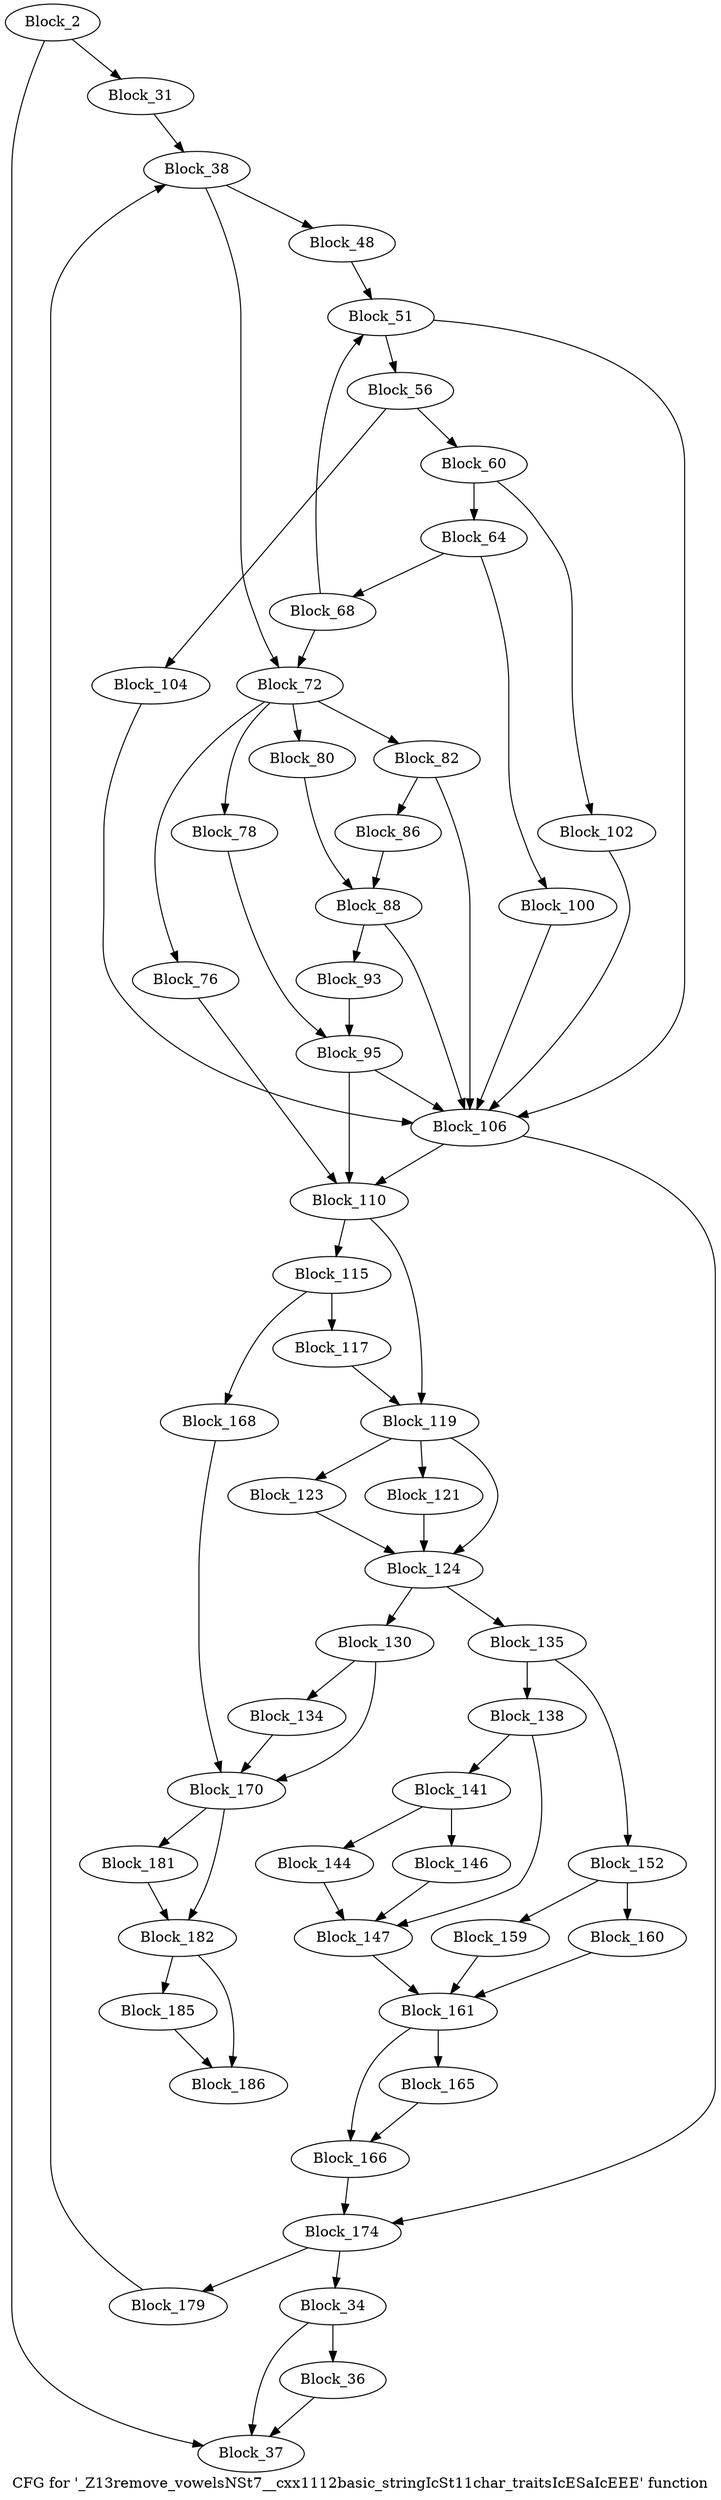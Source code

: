 digraph "CFG for '_Z13remove_vowelsNSt7__cxx1112basic_stringIcSt11char_traitsIcESaIcEEE' function" {
	label="CFG for '_Z13remove_vowelsNSt7__cxx1112basic_stringIcSt11char_traitsIcESaIcEEE' function";

	block_2 [label="Block_2"];
	block_2:s0 -> block_37;
	block_2:s1 -> block_31;
	block_31 [label="Block_31"];
	block_31 -> block_38;
	block_34 [label="Block_34"];
	block_34:s0 -> block_37;
	block_34:s1 -> block_36;
	block_36 [label="Block_36"];
	block_36 -> block_37;
	block_37 [label="Block_37"];
	block_38 [label="Block_38"];
	block_38:s0 -> block_48;
	block_38:s1 -> block_72;
	block_48 [label="Block_48"];
	block_48 -> block_51;
	block_51 [label="Block_51"];
	block_51:s0 -> block_106;
	block_51:s1 -> block_56;
	block_56 [label="Block_56"];
	block_56:s0 -> block_104;
	block_56:s1 -> block_60;
	block_60 [label="Block_60"];
	block_60:s0 -> block_102;
	block_60:s1 -> block_64;
	block_64 [label="Block_64"];
	block_64:s0 -> block_100;
	block_64:s1 -> block_68;
	block_68 [label="Block_68"];
	block_68:s0 -> block_51;
	block_68:s1 -> block_72;
	block_72 [label="Block_72"];
	block_72:s0 -> block_76;
	block_72:s1 -> block_82;
	block_72:s2 -> block_80;
	block_72:s3 -> block_78;
	block_76 [label="Block_76"];
	block_76 -> block_110;
	block_78 [label="Block_78"];
	block_78 -> block_95;
	block_80 [label="Block_80"];
	block_80 -> block_88;
	block_82 [label="Block_82"];
	block_82:s0 -> block_106;
	block_82:s1 -> block_86;
	block_86 [label="Block_86"];
	block_86 -> block_88;
	block_88 [label="Block_88"];
	block_88:s0 -> block_106;
	block_88:s1 -> block_93;
	block_93 [label="Block_93"];
	block_93 -> block_95;
	block_95 [label="Block_95"];
	block_95:s0 -> block_106;
	block_95:s1 -> block_110;
	block_100 [label="Block_100"];
	block_100 -> block_106;
	block_102 [label="Block_102"];
	block_102 -> block_106;
	block_104 [label="Block_104"];
	block_104 -> block_106;
	block_106 [label="Block_106"];
	block_106:s0 -> block_110;
	block_106:s1 -> block_174;
	block_110 [label="Block_110"];
	block_110:s0 -> block_115;
	block_110:s1 -> block_119;
	block_115 [label="Block_115"];
	block_115 -> block_117;
	block_115 -> block_168;
	block_117 [label="Block_117"];
	block_117 -> block_119;
	block_119 [label="Block_119"];
	block_119:s0 -> block_123;
	block_119:s1 -> block_121;
	block_119:s2 -> block_124;
	block_121 [label="Block_121"];
	block_121 -> block_124;
	block_123 [label="Block_123"];
	block_123 -> block_124;
	block_124 [label="Block_124"];
	block_124 -> block_135;
	block_124 -> block_130;
	block_130 [label="Block_130"];
	block_130:s0 -> block_170;
	block_130:s1 -> block_134;
	block_134 [label="Block_134"];
	block_134 -> block_170;
	block_135 [label="Block_135"];
	block_135:s0 -> block_138;
	block_135:s1 -> block_152;
	block_138 [label="Block_138"];
	block_138:s0 -> block_147;
	block_138:s1 -> block_141;
	block_141 [label="Block_141"];
	block_141:s0 -> block_144;
	block_141:s1 -> block_146;
	block_144 [label="Block_144"];
	block_144 -> block_147;
	block_146 [label="Block_146"];
	block_146 -> block_147;
	block_147 [label="Block_147"];
	block_147 -> block_161;
	block_152 [label="Block_152"];
	block_152:s0 -> block_160;
	block_152:s1 -> block_159;
	block_159 [label="Block_159"];
	block_159 -> block_161;
	block_160 [label="Block_160"];
	block_160 -> block_161;
	block_161 [label="Block_161"];
	block_161:s0 -> block_166;
	block_161:s1 -> block_165;
	block_165 [label="Block_165"];
	block_165 -> block_166;
	block_166 [label="Block_166"];
	block_166 -> block_174;
	block_168 [label="Block_168"];
	block_168 -> block_170;
	block_170 [label="Block_170"];
	block_170:s0 -> block_182;
	block_170:s1 -> block_181;
	block_174 [label="Block_174"];
	block_174:s0 -> block_179;
	block_174:s1 -> block_34;
	block_179 [label="Block_179"];
	block_179 -> block_38;
	block_181 [label="Block_181"];
	block_181 -> block_182;
	block_182 [label="Block_182"];
	block_182:s0 -> block_186;
	block_182:s1 -> block_185;
	block_185 [label="Block_185"];
	block_185 -> block_186;
	block_186 [label="Block_186"];
}
